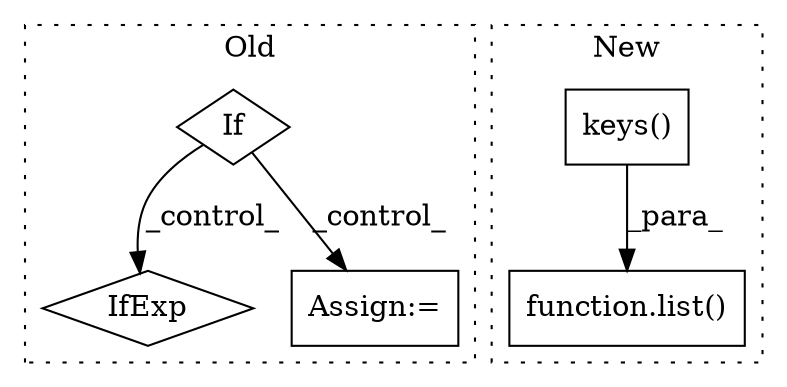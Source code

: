 digraph G {
subgraph cluster0 {
1 [label="IfExp" a="51" s="5002,5012" l="4,6" shape="diamond"];
4 [label="If" a="96" s="4732" l="3" shape="diamond"];
5 [label="Assign:=" a="68" s="4973" l="4" shape="box"];
label = "Old";
style="dotted";
}
subgraph cluster1 {
2 [label="keys()" a="75" s="5194" l="17" shape="box"];
3 [label="function.list()" a="75" s="5189,5211" l="5,1" shape="box"];
label = "New";
style="dotted";
}
2 -> 3 [label="_para_"];
4 -> 1 [label="_control_"];
4 -> 5 [label="_control_"];
}